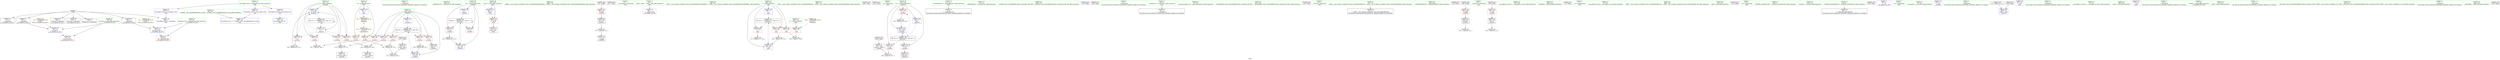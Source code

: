 digraph "SVFG" {
	label="SVFG";

	Node0x561aa743b0d0 [shape=record,color=grey,label="{NodeID: 0\nNullPtr}"];
	Node0x561aa743b0d0 -> Node0x561aa74524a0[style=solid];
	Node0x561aa743b0d0 -> Node0x561aa74525a0[style=solid];
	Node0x561aa743b0d0 -> Node0x561aa7452670[style=solid];
	Node0x561aa743b0d0 -> Node0x561aa7452740[style=solid];
	Node0x561aa743b0d0 -> Node0x561aa7452810[style=solid];
	Node0x561aa743b0d0 -> Node0x561aa74528e0[style=solid];
	Node0x561aa743b0d0 -> Node0x561aa7451430[style=solid];
	Node0x561aa74516f0 [shape=record,color=red,label="{NodeID: 97\n177\<--121\n\<--j\n_Z5solvev\n}"];
	Node0x561aa74516f0 -> Node0x561aa7454cb0[style=solid];
	Node0x561aa744eda0 [shape=record,color=green,label="{NodeID: 14\n175\<--1\n\<--dummyObj\nCan only get source location for instruction, argument, global var or function.}"];
	Node0x561aa7454b30 [shape=record,color=grey,label="{NodeID: 194\n184 = Binary(183, 155, )\n}"];
	Node0x561aa7454b30 -> Node0x561aa7456cb0[style=solid];
	Node0x561aa7451230 [shape=record,color=blue,label="{NodeID: 111\n297\<--28\nllvm.global_ctors_0\<--\nGlob }"];
	Node0x561aa744fad0 [shape=record,color=green,label="{NodeID: 28\n64\<--65\n_ZNSaIcEC1Ev\<--_ZNSaIcEC1Ev_field_insensitive\n}"];
	Node0x561aa7462c10 [shape=record,color=black,label="{NodeID: 208\nMR_8V_3 = PHI(MR_8V_5, MR_8V_2, )\npts\{118 \}\n}"];
	Node0x561aa7462c10 -> Node0x561aa74540f0[style=dashed];
	Node0x561aa7462c10 -> Node0x561aa74541c0[style=dashed];
	Node0x561aa7462c10 -> Node0x561aa7456a40[style=dashed];
	Node0x561aa7462c10 -> Node0x561aa7462c10[style=dashed];
	Node0x561aa7456ff0 [shape=record,color=blue,label="{NodeID: 125\n254\<--17\nretval\<--\nmain\n}"];
	Node0x561aa7456ff0 -> Node0x561aa7451d70[style=dashed];
	Node0x561aa7450810 [shape=record,color=green,label="{NodeID: 42\n138\<--139\n_ZNKSt7__cxx1112basic_stringIcSt11char_traitsIcESaIcEE6lengthEv\<--_ZNKSt7__cxx1112basic_stringIcSt11char_traitsIcESaIcEE6lengthEv_field_insensitive\n}"];
	Node0x561aa74525a0 [shape=record,color=black,label="{NodeID: 56\n77\<--3\n\<--dummyVal\n__cxx_global_var_init.1\n}"];
	Node0x561aa74531c0 [shape=record,color=black,label="{NodeID: 70\n172\<--170\n\<--cmp14\n_Z5solvev\n}"];
	Node0x561aa746ef60 [shape=record,color=black,label="{NodeID: 250\n211 = PHI()\n}"];
	Node0x561aa7453db0 [shape=record,color=red,label="{NodeID: 84\n135\<--16\n\<--k\n_Z5solvev\n}"];
	Node0x561aa7453db0 -> Node0x561aa745a5f0[style=solid];
	Node0x561aa743b160 [shape=record,color=green,label="{NodeID: 1\n7\<--1\n__dso_handle\<--dummyObj\nGlob }"];
	Node0x561aa74517c0 [shape=record,color=red,label="{NodeID: 98\n183\<--121\n\<--j\n_Z5solvev\n}"];
	Node0x561aa74517c0 -> Node0x561aa7454b30[style=solid];
	Node0x561aa744ee60 [shape=record,color=green,label="{NodeID: 15\n4\<--6\n_ZStL8__ioinit\<--_ZStL8__ioinit_field_insensitive\nGlob }"];
	Node0x561aa744ee60 -> Node0x561aa74536a0[style=solid];
	Node0x561aa7454cb0 [shape=record,color=grey,label="{NodeID: 195\n178 = Binary(176, 177, )\n}"];
	Node0x561aa7454cb0 -> Node0x561aa7453290[style=solid];
	Node0x561aa7451330 [shape=record,color=blue,label="{NodeID: 112\n298\<--29\nllvm.global_ctors_1\<--_GLOBAL__sub_I_SergeyRogulenko_0_0.cpp\nGlob }"];
	Node0x561aa744fbd0 [shape=record,color=green,label="{NodeID: 29\n68\<--69\n_ZNSt7__cxx1112basic_stringIcSt11char_traitsIcESaIcEEC1EPKcRKS3_\<--_ZNSt7__cxx1112basic_stringIcSt11char_traitsIcESaIcEEC1EPKcRKS3__field_insensitive\n}"];
	Node0x561aa7463110 [shape=record,color=black,label="{NodeID: 209\nMR_10V_3 = PHI(MR_10V_4, MR_10V_2, )\npts\{120 \}\n}"];
	Node0x561aa7463110 -> Node0x561aa7454290[style=dashed];
	Node0x561aa7463110 -> Node0x561aa7454360[style=dashed];
	Node0x561aa7463110 -> Node0x561aa7454430[style=dashed];
	Node0x561aa7463110 -> Node0x561aa7454500[style=dashed];
	Node0x561aa7463110 -> Node0x561aa74545d0[style=dashed];
	Node0x561aa7463110 -> Node0x561aa7456d80[style=dashed];
	Node0x561aa74570c0 [shape=record,color=blue,label="{NodeID: 126\n258\<--17\ni\<--\nmain\n}"];
	Node0x561aa74570c0 -> Node0x561aa7463b10[style=dashed];
	Node0x561aa7450910 [shape=record,color=green,label="{NodeID: 43\n146\<--147\n_ZNSt7__cxx1112basic_stringIcSt11char_traitsIcESaIcEEixEm\<--_ZNSt7__cxx1112basic_stringIcSt11char_traitsIcESaIcEEixEm_field_insensitive\n}"];
	Node0x561aa7465c90 [shape=record,color=yellow,style=double,label="{NodeID: 223\n19V_1 = ENCHI(MR_19V_0)\npts\{257 \}\nFun[main]}"];
	Node0x561aa7465c90 -> Node0x561aa7450e20[style=dashed];
	Node0x561aa7452670 [shape=record,color=black,label="{NodeID: 57\n78\<--3\n\<--dummyVal\n__cxx_global_var_init.1\n}"];
	Node0x561aa7452670 -> Node0x561aa7451530[style=solid];
	Node0x561aa746d530 [shape=record,color=black,label="{NodeID: 237\n262 = PHI()\n}"];
	Node0x561aa7453290 [shape=record,color=black,label="{NodeID: 71\n179\<--178\nconv16\<--add15\n_Z5solvev\n}"];
	Node0x561aa746f030 [shape=record,color=black,label="{NodeID: 251\n223 = PHI()\n}"];
	Node0x561aa7453e80 [shape=record,color=red,label="{NodeID: 85\n160\<--16\n\<--k\n_Z5solvev\n}"];
	Node0x561aa7453e80 -> Node0x561aa74552b0[style=solid];
	Node0x561aa743b1f0 [shape=record,color=green,label="{NodeID: 2\n11\<--1\n.str\<--dummyObj\nGlob }"];
	Node0x561aa7451890 [shape=record,color=red,label="{NodeID: 99\n195\<--123\n\<--i22\n_Z5solvev\n}"];
	Node0x561aa7451890 -> Node0x561aa74555b0[style=solid];
	Node0x561aa744ef60 [shape=record,color=green,label="{NodeID: 16\n8\<--10\n_ZL4taskB5cxx11\<--_ZL4taskB5cxx11_field_insensitive\nGlob }"];
	Node0x561aa744ef60 -> Node0x561aa74529b0[style=solid];
	Node0x561aa7454e30 [shape=record,color=grey,label="{NodeID: 196\n165 = Binary(163, 164, )\n}"];
	Node0x561aa7454e30 -> Node0x561aa7453020[style=solid];
	Node0x561aa7451430 [shape=record,color=blue, style = dotted,label="{NodeID: 113\n299\<--3\nllvm.global_ctors_2\<--dummyVal\nGlob }"];
	Node0x561aa744fcd0 [shape=record,color=green,label="{NodeID: 30\n71\<--72\n_ZNSaIcED1Ev\<--_ZNSaIcED1Ev_field_insensitive\n}"];
	Node0x561aa7463610 [shape=record,color=black,label="{NodeID: 210\nMR_12V_2 = PHI(MR_12V_6, MR_12V_1, )\npts\{122 \}\n}"];
	Node0x561aa7463610 -> Node0x561aa7456b10[style=dashed];
	Node0x561aa7463610 -> Node0x561aa7463610[style=dashed];
	Node0x561aa7457190 [shape=record,color=blue,label="{NodeID: 127\n258\<--280\ni\<--inc\nmain\n}"];
	Node0x561aa7457190 -> Node0x561aa7463b10[style=dashed];
	Node0x561aa7450a10 [shape=record,color=green,label="{NodeID: 44\n209\<--210\n_ZStlsISt11char_traitsIcEERSt13basic_ostreamIcT_ES5_PKc\<--_ZStlsISt11char_traitsIcEERSt13basic_ostreamIcT_ES5_PKc_field_insensitive\n}"];
	Node0x561aa7452740 [shape=record,color=black,label="{NodeID: 58\n80\<--3\n\<--dummyVal\n__cxx_global_var_init.1\n}"];
	Node0x561aa7452740 -> Node0x561aa74567d0[style=solid];
	Node0x561aa746e140 [shape=record,color=black,label="{NodeID: 238\n110 = PHI()\n}"];
	Node0x561aa7453360 [shape=record,color=black,label="{NodeID: 72\n197\<--196\nconv25\<--call24\n_Z5solvev\n}"];
	Node0x561aa7453360 -> Node0x561aa74555b0[style=solid];
	Node0x561aa746f130 [shape=record,color=black,label="{NodeID: 252\n226 = PHI()\n}"];
	Node0x561aa7453f50 [shape=record,color=red,label="{NodeID: 86\n84\<--59\nexn\<--exn.slot\n__cxx_global_var_init.1\n}"];
	Node0x561aa744dfa0 [shape=record,color=green,label="{NodeID: 3\n17\<--1\n\<--dummyObj\nCan only get source location for instruction, argument, global var or function.}"];
	Node0x561aa7451960 [shape=record,color=red,label="{NodeID: 100\n200\<--123\n\<--i22\n_Z5solvev\n}"];
	Node0x561aa7451960 -> Node0x561aa7453430[style=solid];
	Node0x561aa744f060 [shape=record,color=green,label="{NodeID: 17\n13\<--15\n_Z1sB5cxx11\<--_Z1sB5cxx11_field_insensitive\nGlob }"];
	Node0x561aa744f060 -> Node0x561aa7452ab0[style=solid];
	Node0x561aa7454fb0 [shape=record,color=grey,label="{NodeID: 197\n154 = Binary(153, 155, )\n}"];
	Node0x561aa7454fb0 -> Node0x561aa7456a40[style=solid];
	Node0x561aa7451530 [shape=record,color=blue,label="{NodeID: 114\n59\<--78\nexn.slot\<--\n__cxx_global_var_init.1\n}"];
	Node0x561aa7451530 -> Node0x561aa7453f50[style=dashed];
	Node0x561aa744fdd0 [shape=record,color=green,label="{NodeID: 31\n95\<--96\n__gxx_personality_v0\<--__gxx_personality_v0_field_insensitive\n}"];
	Node0x561aa7463b10 [shape=record,color=black,label="{NodeID: 211\nMR_21V_3 = PHI(MR_21V_4, MR_21V_2, )\npts\{259 \}\n}"];
	Node0x561aa7463b10 -> Node0x561aa7450ef0[style=dashed];
	Node0x561aa7463b10 -> Node0x561aa7450fc0[style=dashed];
	Node0x561aa7463b10 -> Node0x561aa7451090[style=dashed];
	Node0x561aa7463b10 -> Node0x561aa7457190[style=dashed];
	Node0x561aa7450b10 [shape=record,color=green,label="{NodeID: 45\n212\<--213\n_ZSt4endlIcSt11char_traitsIcEERSt13basic_ostreamIT_T0_ES6_\<--_ZSt4endlIcSt11char_traitsIcEERSt13basic_ostreamIT_T0_ES6__field_insensitive\n}"];
	Node0x561aa7452810 [shape=record,color=black,label="{NodeID: 59\n86\<--3\nlpad.val\<--dummyVal\n__cxx_global_var_init.1\n}"];
	Node0x561aa746e240 [shape=record,color=black,label="{NodeID: 239\n196 = PHI()\n}"];
	Node0x561aa746e240 -> Node0x561aa7453360[style=solid];
	Node0x561aa7453430 [shape=record,color=black,label="{NodeID: 73\n201\<--200\nconv28\<--\n_Z5solvev\n}"];
	Node0x561aa746f200 [shape=record,color=black,label="{NodeID: 253\n274 = PHI()\n}"];
	Node0x561aa7454020 [shape=record,color=red,label="{NodeID: 87\n85\<--61\nsel\<--ehselector.slot\n__cxx_global_var_init.1\n}"];
	Node0x561aa744e030 [shape=record,color=green,label="{NodeID: 4\n19\<--1\n_ZSt3cin\<--dummyObj\nGlob }"];
	Node0x561aa7451a30 [shape=record,color=red,label="{NodeID: 101\n218\<--123\n\<--i22\n_Z5solvev\n}"];
	Node0x561aa7451a30 -> Node0x561aa7455130[style=solid];
	Node0x561aa744f160 [shape=record,color=green,label="{NodeID: 18\n16\<--18\nk\<--k_field_insensitive\nGlob }"];
	Node0x561aa744f160 -> Node0x561aa7453db0[style=solid];
	Node0x561aa744f160 -> Node0x561aa7453e80[style=solid];
	Node0x561aa744f160 -> Node0x561aa7451160[style=solid];
	Node0x561aa7455130 [shape=record,color=grey,label="{NodeID: 198\n219 = Binary(218, 155, )\n}"];
	Node0x561aa7455130 -> Node0x561aa7456f20[style=solid];
	Node0x561aa74567d0 [shape=record,color=blue,label="{NodeID: 115\n61\<--80\nehselector.slot\<--\n__cxx_global_var_init.1\n}"];
	Node0x561aa74567d0 -> Node0x561aa7454020[style=dashed];
	Node0x561aa744fed0 [shape=record,color=green,label="{NodeID: 32\n75\<--101\n_ZNSt7__cxx1112basic_stringIcSt11char_traitsIcESaIcEED1Ev\<--_ZNSt7__cxx1112basic_stringIcSt11char_traitsIcESaIcEED1Ev_field_insensitive\n}"];
	Node0x561aa744fed0 -> Node0x561aa7452cb0[style=solid];
	Node0x561aa7450c10 [shape=record,color=green,label="{NodeID: 46\n214\<--215\n_ZNSolsEPFRSoS_E\<--_ZNSolsEPFRSoS_E_field_insensitive\n}"];
	Node0x561aa74528e0 [shape=record,color=black,label="{NodeID: 60\n87\<--3\nlpad.val1\<--dummyVal\n__cxx_global_var_init.1\n}"];
	Node0x561aa746e3a0 [shape=record,color=black,label="{NodeID: 240\n39 = PHI()\n}"];
	Node0x561aa7453500 [shape=record,color=black,label="{NodeID: 74\n204\<--203\nconv30\<--\n_Z5solvev\n}"];
	Node0x561aa7453500 -> Node0x561aa745c800[style=solid];
	Node0x561aa74540f0 [shape=record,color=red,label="{NodeID: 88\n153\<--117\n\<--res\n_Z5solvev\n}"];
	Node0x561aa74540f0 -> Node0x561aa7454fb0[style=solid];
	Node0x561aa744e890 [shape=record,color=green,label="{NodeID: 5\n20\<--1\n_ZSt4cout\<--dummyObj\nGlob }"];
	Node0x561aa7451b00 [shape=record,color=red,label="{NodeID: 102\n148\<--145\n\<--call4\n_Z5solvev\n}"];
	Node0x561aa7451b00 -> Node0x561aa7452f50[style=solid];
	Node0x561aa744f260 [shape=record,color=green,label="{NodeID: 19\n27\<--31\nllvm.global_ctors\<--llvm.global_ctors_field_insensitive\nGlob }"];
	Node0x561aa744f260 -> Node0x561aa7453ab0[style=solid];
	Node0x561aa744f260 -> Node0x561aa7453bb0[style=solid];
	Node0x561aa744f260 -> Node0x561aa7453cb0[style=solid];
	Node0x561aa74552b0 [shape=record,color=grey,label="{NodeID: 199\n161 = cmp(159, 160, )\n}"];
	Node0x561aa74568a0 [shape=record,color=blue,label="{NodeID: 116\n117\<--17\nres\<--\n_Z5solvev\n}"];
	Node0x561aa74568a0 -> Node0x561aa7462c10[style=dashed];
	Node0x561aa744ffd0 [shape=record,color=green,label="{NodeID: 33\n104\<--105\n__cxx_global_var_init.2\<--__cxx_global_var_init.2_field_insensitive\n}"];
	Node0x561aa7450d10 [shape=record,color=green,label="{NodeID: 47\n224\<--225\n_ZNSolsEi\<--_ZNSolsEi_field_insensitive\n}"];
	Node0x561aa74529b0 [shape=record,color=black,label="{NodeID: 61\n9\<--8\n\<--_ZL4taskB5cxx11\nCan only get source location for instruction, argument, global var or function.}"];
	Node0x561aa746e470 [shape=record,color=black,label="{NodeID: 241\n73 = PHI()\n}"];
	Node0x561aa74535d0 [shape=record,color=black,label="{NodeID: 75\n253\<--283\nmain_ret\<--\nmain\n}"];
	Node0x561aa74541c0 [shape=record,color=red,label="{NodeID: 89\n222\<--117\n\<--res\n_Z5solvev\n}"];
	Node0x561aa744e920 [shape=record,color=green,label="{NodeID: 6\n21\<--1\n.str.3\<--dummyObj\nGlob }"];
	Node0x561aa7451bd0 [shape=record,color=red,label="{NodeID: 103\n168\<--167\n\<--call12\n_Z5solvev\n}"];
	Node0x561aa7451bd0 -> Node0x561aa74530f0[style=solid];
	Node0x561aa744f360 [shape=record,color=green,label="{NodeID: 20\n32\<--33\n__cxx_global_var_init\<--__cxx_global_var_init_field_insensitive\n}"];
	Node0x561aa7455430 [shape=record,color=grey,label="{NodeID: 200\n141 = cmp(136, 140, )\n}"];
	Node0x561aa7456970 [shape=record,color=blue,label="{NodeID: 117\n119\<--17\ni\<--\n_Z5solvev\n}"];
	Node0x561aa7456970 -> Node0x561aa7463110[style=dashed];
	Node0x561aa74500d0 [shape=record,color=green,label="{NodeID: 34\n108\<--109\n_ZNSt7__cxx1112basic_stringIcSt11char_traitsIcESaIcEEC1Ev\<--_ZNSt7__cxx1112basic_stringIcSt11char_traitsIcESaIcEEC1Ev_field_insensitive\n}"];
	Node0x561aa7464a10 [shape=record,color=yellow,style=double,label="{NodeID: 214\n2V_1 = ENCHI(MR_2V_0)\npts\{60 \}\nFun[__cxx_global_var_init.1]}"];
	Node0x561aa7464a10 -> Node0x561aa7451530[style=dashed];
	Node0x561aa7451e30 [shape=record,color=green,label="{NodeID: 48\n251\<--252\nmain\<--main_field_insensitive\n}"];
	Node0x561aa7452ab0 [shape=record,color=black,label="{NodeID: 62\n14\<--13\n\<--_Z1sB5cxx11\nCan only get source location for instruction, argument, global var or function.}"];
	Node0x561aa746e540 [shape=record,color=black,label="{NodeID: 242\n125 = PHI()\n}"];
	Node0x561aa74536a0 [shape=record,color=purple,label="{NodeID: 76\n38\<--4\n\<--_ZStL8__ioinit\n__cxx_global_var_init\n}"];
	Node0x561aa7454290 [shape=record,color=red,label="{NodeID: 90\n134\<--119\n\<--i\n_Z5solvev\n}"];
	Node0x561aa7454290 -> Node0x561aa745a5f0[style=solid];
	Node0x561aa744e9b0 [shape=record,color=green,label="{NodeID: 7\n23\<--1\n.str.4\<--dummyObj\nGlob }"];
	Node0x561aa7451ca0 [shape=record,color=red,label="{NodeID: 104\n203\<--202\n\<--call29\n_Z5solvev\n}"];
	Node0x561aa7451ca0 -> Node0x561aa7453500[style=solid];
	Node0x561aa744f460 [shape=record,color=green,label="{NodeID: 21\n36\<--37\n_ZNSt8ios_base4InitC1Ev\<--_ZNSt8ios_base4InitC1Ev_field_insensitive\n}"];
	Node0x561aa74555b0 [shape=record,color=grey,label="{NodeID: 201\n198 = cmp(195, 197, )\n}"];
	Node0x561aa7456a40 [shape=record,color=blue,label="{NodeID: 118\n117\<--154\nres\<--inc\n_Z5solvev\n}"];
	Node0x561aa7456a40 -> Node0x561aa7462c10[style=dashed];
	Node0x561aa74501d0 [shape=record,color=green,label="{NodeID: 35\n114\<--115\n_Z5solvev\<--_Z5solvev_field_insensitive\n}"];
	Node0x561aa7465530 [shape=record,color=yellow,style=double,label="{NodeID: 215\n4V_1 = ENCHI(MR_4V_0)\npts\{62 \}\nFun[__cxx_global_var_init.1]}"];
	Node0x561aa7465530 -> Node0x561aa74567d0[style=dashed];
	Node0x561aa7451f30 [shape=record,color=green,label="{NodeID: 49\n254\<--255\nretval\<--retval_field_insensitive\nmain\n}"];
	Node0x561aa7451f30 -> Node0x561aa7451d70[style=solid];
	Node0x561aa7451f30 -> Node0x561aa7456ff0[style=solid];
	Node0x561aa7452bb0 [shape=record,color=black,label="{NodeID: 63\n40\<--41\n\<--_ZNSt8ios_base4InitD1Ev\nCan only get source location for instruction, argument, global var or function.}"];
	Node0x561aa746e6a0 [shape=record,color=black,label="{NodeID: 243\n128 = PHI()\n}"];
	Node0x561aa7453770 [shape=record,color=purple,label="{NodeID: 77\n66\<--11\n\<--.str\n__cxx_global_var_init.1\n}"];
	Node0x561aa7454360 [shape=record,color=red,label="{NodeID: 91\n143\<--119\n\<--i\n_Z5solvev\n}"];
	Node0x561aa7454360 -> Node0x561aa7452e80[style=solid];
	Node0x561aa744ea40 [shape=record,color=green,label="{NodeID: 8\n25\<--1\n.str.5\<--dummyObj\nGlob }"];
	Node0x561aa7451d70 [shape=record,color=red,label="{NodeID: 105\n283\<--254\n\<--retval\nmain\n}"];
	Node0x561aa7451d70 -> Node0x561aa74535d0[style=solid];
	Node0x561aa744f560 [shape=record,color=green,label="{NodeID: 22\n42\<--43\n__cxa_atexit\<--__cxa_atexit_field_insensitive\n}"];
	Node0x561aa745c6c0 [shape=record,color=grey,label="{NodeID: 202\n150 = cmp(149, 151, )\n}"];
	Node0x561aa7456b10 [shape=record,color=blue,label="{NodeID: 119\n121\<--17\nj\<--\n_Z5solvev\n}"];
	Node0x561aa7456b10 -> Node0x561aa74546a0[style=dashed];
	Node0x561aa7456b10 -> Node0x561aa7451620[style=dashed];
	Node0x561aa7456b10 -> Node0x561aa74516f0[style=dashed];
	Node0x561aa7456b10 -> Node0x561aa74517c0[style=dashed];
	Node0x561aa7456b10 -> Node0x561aa7456cb0[style=dashed];
	Node0x561aa7456b10 -> Node0x561aa7463610[style=dashed];
	Node0x561aa74502d0 [shape=record,color=green,label="{NodeID: 36\n117\<--118\nres\<--res_field_insensitive\n_Z5solvev\n}"];
	Node0x561aa74502d0 -> Node0x561aa74540f0[style=solid];
	Node0x561aa74502d0 -> Node0x561aa74541c0[style=solid];
	Node0x561aa74502d0 -> Node0x561aa74568a0[style=solid];
	Node0x561aa74502d0 -> Node0x561aa7456a40[style=solid];
	Node0x561aa7465610 [shape=record,color=yellow,style=double,label="{NodeID: 216\n6V_1 = ENCHI(MR_6V_0)\npts\{18 \}\nFun[_Z5solvev]}"];
	Node0x561aa7465610 -> Node0x561aa7453db0[style=dashed];
	Node0x561aa7465610 -> Node0x561aa7453e80[style=dashed];
	Node0x561aa7452000 [shape=record,color=green,label="{NodeID: 50\n256\<--257\nt\<--t_field_insensitive\nmain\n}"];
	Node0x561aa7452000 -> Node0x561aa7450e20[style=solid];
	Node0x561aa7452cb0 [shape=record,color=black,label="{NodeID: 64\n74\<--75\n\<--_ZNSt7__cxx1112basic_stringIcSt11char_traitsIcESaIcEED1Ev\nCan only get source location for instruction, argument, global var or function.}"];
	Node0x561aa746e770 [shape=record,color=black,label="{NodeID: 244\n137 = PHI()\n}"];
	Node0x561aa746e770 -> Node0x561aa7452db0[style=solid];
	Node0x561aa7453840 [shape=record,color=purple,label="{NodeID: 78\n207\<--21\n\<--.str.3\n_Z5solvev\n}"];
	Node0x561aa7454430 [shape=record,color=red,label="{NodeID: 92\n163\<--119\n\<--i\n_Z5solvev\n}"];
	Node0x561aa7454430 -> Node0x561aa7454e30[style=solid];
	Node0x561aa744ead0 [shape=record,color=green,label="{NodeID: 9\n28\<--1\n\<--dummyObj\nCan only get source location for instruction, argument, global var or function.}"];
	Node0x561aa71d39e0 [shape=record,color=black,label="{NodeID: 189\n173 = PHI(174, 175, )\n}"];
	Node0x561aa71d39e0 -> Node0x561aa7456be0[style=solid];
	Node0x561aa7450e20 [shape=record,color=red,label="{NodeID: 106\n268\<--256\n\<--t\nmain\n}"];
	Node0x561aa7450e20 -> Node0x561aa745c980[style=solid];
	Node0x561aa744f660 [shape=record,color=green,label="{NodeID: 23\n41\<--47\n_ZNSt8ios_base4InitD1Ev\<--_ZNSt8ios_base4InitD1Ev_field_insensitive\n}"];
	Node0x561aa744f660 -> Node0x561aa7452bb0[style=solid];
	Node0x561aa745c800 [shape=record,color=grey,label="{NodeID: 203\n205 = cmp(204, 171, )\n}"];
	Node0x561aa7456be0 [shape=record,color=blue,label="{NodeID: 120\n180\<--173\ncall17\<--cond\n_Z5solvev\n}"];
	Node0x561aa74503a0 [shape=record,color=green,label="{NodeID: 37\n119\<--120\ni\<--i_field_insensitive\n_Z5solvev\n}"];
	Node0x561aa74503a0 -> Node0x561aa7454290[style=solid];
	Node0x561aa74503a0 -> Node0x561aa7454360[style=solid];
	Node0x561aa74503a0 -> Node0x561aa7454430[style=solid];
	Node0x561aa74503a0 -> Node0x561aa7454500[style=solid];
	Node0x561aa74503a0 -> Node0x561aa74545d0[style=solid];
	Node0x561aa74503a0 -> Node0x561aa7456970[style=solid];
	Node0x561aa74503a0 -> Node0x561aa7456d80[style=solid];
	Node0x561aa74520d0 [shape=record,color=green,label="{NodeID: 51\n258\<--259\ni\<--i_field_insensitive\nmain\n}"];
	Node0x561aa74520d0 -> Node0x561aa7450ef0[style=solid];
	Node0x561aa74520d0 -> Node0x561aa7450fc0[style=solid];
	Node0x561aa74520d0 -> Node0x561aa7451090[style=solid];
	Node0x561aa74520d0 -> Node0x561aa74570c0[style=solid];
	Node0x561aa74520d0 -> Node0x561aa7457190[style=solid];
	Node0x561aa7452db0 [shape=record,color=black,label="{NodeID: 65\n140\<--137\nconv\<--call2\n_Z5solvev\n}"];
	Node0x561aa7452db0 -> Node0x561aa7455430[style=solid];
	Node0x561aa746e8a0 [shape=record,color=black,label="{NodeID: 245\n145 = PHI()\n}"];
	Node0x561aa746e8a0 -> Node0x561aa7451b00[style=solid];
	Node0x561aa7453910 [shape=record,color=purple,label="{NodeID: 79\n261\<--23\n\<--.str.4\nmain\n}"];
	Node0x561aa7454500 [shape=record,color=red,label="{NodeID: 93\n176\<--119\n\<--i\n_Z5solvev\n}"];
	Node0x561aa7454500 -> Node0x561aa7454cb0[style=solid];
	Node0x561aa744eb60 [shape=record,color=green,label="{NodeID: 10\n151\<--1\n\<--dummyObj\nCan only get source location for instruction, argument, global var or function.}"];
	Node0x561aa745a470 [shape=record,color=grey,label="{NodeID: 190\n190 = Binary(189, 155, )\n}"];
	Node0x561aa745a470 -> Node0x561aa7456d80[style=solid];
	Node0x561aa7450ef0 [shape=record,color=red,label="{NodeID: 107\n267\<--258\n\<--i\nmain\n}"];
	Node0x561aa7450ef0 -> Node0x561aa745c980[style=solid];
	Node0x561aa744f760 [shape=record,color=green,label="{NodeID: 24\n54\<--55\n__cxx_global_var_init.1\<--__cxx_global_var_init.1_field_insensitive\n}"];
	Node0x561aa745c980 [shape=record,color=grey,label="{NodeID: 204\n269 = cmp(267, 268, )\n}"];
	Node0x561aa7456cb0 [shape=record,color=blue,label="{NodeID: 121\n121\<--184\nj\<--inc18\n_Z5solvev\n}"];
	Node0x561aa7456cb0 -> Node0x561aa74546a0[style=dashed];
	Node0x561aa7456cb0 -> Node0x561aa7451620[style=dashed];
	Node0x561aa7456cb0 -> Node0x561aa74516f0[style=dashed];
	Node0x561aa7456cb0 -> Node0x561aa74517c0[style=dashed];
	Node0x561aa7456cb0 -> Node0x561aa7456cb0[style=dashed];
	Node0x561aa7456cb0 -> Node0x561aa7463610[style=dashed];
	Node0x561aa7450470 [shape=record,color=green,label="{NodeID: 38\n121\<--122\nj\<--j_field_insensitive\n_Z5solvev\n}"];
	Node0x561aa7450470 -> Node0x561aa74546a0[style=solid];
	Node0x561aa7450470 -> Node0x561aa7451620[style=solid];
	Node0x561aa7450470 -> Node0x561aa74516f0[style=solid];
	Node0x561aa7450470 -> Node0x561aa74517c0[style=solid];
	Node0x561aa7450470 -> Node0x561aa7456b10[style=solid];
	Node0x561aa7450470 -> Node0x561aa7456cb0[style=solid];
	Node0x561aa74521a0 [shape=record,color=green,label="{NodeID: 52\n263\<--264\nscanf\<--scanf_field_insensitive\n}"];
	Node0x561aa7452e80 [shape=record,color=black,label="{NodeID: 66\n144\<--143\nconv3\<--\n_Z5solvev\n}"];
	Node0x561aa746e9a0 [shape=record,color=black,label="{NodeID: 246\n167 = PHI()\n}"];
	Node0x561aa746e9a0 -> Node0x561aa7451bd0[style=solid];
	Node0x561aa74539e0 [shape=record,color=purple,label="{NodeID: 80\n273\<--25\n\<--.str.5\nmain\n}"];
	Node0x561aa74545d0 [shape=record,color=red,label="{NodeID: 94\n189\<--119\n\<--i\n_Z5solvev\n}"];
	Node0x561aa74545d0 -> Node0x561aa745a470[style=solid];
	Node0x561aa744ebf0 [shape=record,color=green,label="{NodeID: 11\n155\<--1\n\<--dummyObj\nCan only get source location for instruction, argument, global var or function.}"];
	Node0x561aa745a5f0 [shape=record,color=grey,label="{NodeID: 191\n136 = Binary(134, 135, )\n}"];
	Node0x561aa745a5f0 -> Node0x561aa7455430[style=solid];
	Node0x561aa7450fc0 [shape=record,color=red,label="{NodeID: 108\n271\<--258\n\<--i\nmain\n}"];
	Node0x561aa7450fc0 -> Node0x561aa7454830[style=solid];
	Node0x561aa744f860 [shape=record,color=green,label="{NodeID: 25\n57\<--58\nref.tmp\<--ref.tmp_field_insensitive\n__cxx_global_var_init.1\n}"];
	Node0x561aa745cb00 [shape=record,color=grey,label="{NodeID: 205\n170 = cmp(169, 171, )\n}"];
	Node0x561aa745cb00 -> Node0x561aa74531c0[style=solid];
	Node0x561aa7456d80 [shape=record,color=blue,label="{NodeID: 122\n119\<--190\ni\<--inc20\n_Z5solvev\n}"];
	Node0x561aa7456d80 -> Node0x561aa7463110[style=dashed];
	Node0x561aa7450540 [shape=record,color=green,label="{NodeID: 39\n123\<--124\ni22\<--i22_field_insensitive\n_Z5solvev\n}"];
	Node0x561aa7450540 -> Node0x561aa7451890[style=solid];
	Node0x561aa7450540 -> Node0x561aa7451960[style=solid];
	Node0x561aa7450540 -> Node0x561aa7451a30[style=solid];
	Node0x561aa7450540 -> Node0x561aa7456e50[style=solid];
	Node0x561aa7450540 -> Node0x561aa7456f20[style=solid];
	Node0x561aa74522a0 [shape=record,color=green,label="{NodeID: 53\n275\<--276\nprintf\<--printf_field_insensitive\n}"];
	Node0x561aa7452f50 [shape=record,color=black,label="{NodeID: 67\n149\<--148\nconv5\<--\n_Z5solvev\n}"];
	Node0x561aa7452f50 -> Node0x561aa745c6c0[style=solid];
	Node0x561aa746ecf0 [shape=record,color=black,label="{NodeID: 247\n180 = PHI()\n}"];
	Node0x561aa746ecf0 -> Node0x561aa7456be0[style=solid];
	Node0x561aa7453ab0 [shape=record,color=purple,label="{NodeID: 81\n297\<--27\nllvm.global_ctors_0\<--llvm.global_ctors\nGlob }"];
	Node0x561aa7453ab0 -> Node0x561aa7451230[style=solid];
	Node0x561aa74546a0 [shape=record,color=red,label="{NodeID: 95\n159\<--121\n\<--j\n_Z5solvev\n}"];
	Node0x561aa74546a0 -> Node0x561aa74552b0[style=solid];
	Node0x561aa744ec80 [shape=record,color=green,label="{NodeID: 12\n171\<--1\n\<--dummyObj\nCan only get source location for instruction, argument, global var or function.}"];
	Node0x561aa7454830 [shape=record,color=grey,label="{NodeID: 192\n272 = Binary(271, 155, )\n}"];
	Node0x561aa7451090 [shape=record,color=red,label="{NodeID: 109\n279\<--258\n\<--i\nmain\n}"];
	Node0x561aa7451090 -> Node0x561aa74549b0[style=solid];
	Node0x561aa744f930 [shape=record,color=green,label="{NodeID: 26\n59\<--60\nexn.slot\<--exn.slot_field_insensitive\n__cxx_global_var_init.1\n}"];
	Node0x561aa744f930 -> Node0x561aa7453f50[style=solid];
	Node0x561aa744f930 -> Node0x561aa7451530[style=solid];
	Node0x561aa7462210 [shape=record,color=black,label="{NodeID: 206\nMR_14V_3 = PHI(MR_14V_4, MR_14V_2, )\npts\{124 \}\n}"];
	Node0x561aa7462210 -> Node0x561aa7451890[style=dashed];
	Node0x561aa7462210 -> Node0x561aa7451960[style=dashed];
	Node0x561aa7462210 -> Node0x561aa7451a30[style=dashed];
	Node0x561aa7462210 -> Node0x561aa7456f20[style=dashed];
	Node0x561aa7456e50 [shape=record,color=blue,label="{NodeID: 123\n123\<--17\ni22\<--\n_Z5solvev\n}"];
	Node0x561aa7456e50 -> Node0x561aa7462210[style=dashed];
	Node0x561aa7450610 [shape=record,color=green,label="{NodeID: 40\n126\<--127\n_ZStrsIcSt11char_traitsIcESaIcEERSt13basic_istreamIT_T0_ES7_RNSt7__cxx1112basic_stringIS4_S5_T1_EE\<--_ZStrsIcSt11char_traitsIcESaIcEERSt13basic_istreamIT_T0_ES7_RNSt7__cxx1112basic_stringIS4_S5_T1_EE_field_insensitive\n}"];
	Node0x561aa74523a0 [shape=record,color=green,label="{NodeID: 54\n29\<--291\n_GLOBAL__sub_I_SergeyRogulenko_0_0.cpp\<--_GLOBAL__sub_I_SergeyRogulenko_0_0.cpp_field_insensitive\n}"];
	Node0x561aa74523a0 -> Node0x561aa7451330[style=solid];
	Node0x561aa7453020 [shape=record,color=black,label="{NodeID: 68\n166\<--165\nconv11\<--add10\n_Z5solvev\n}"];
	Node0x561aa746edc0 [shape=record,color=black,label="{NodeID: 248\n202 = PHI()\n}"];
	Node0x561aa746edc0 -> Node0x561aa7451ca0[style=solid];
	Node0x561aa7453bb0 [shape=record,color=purple,label="{NodeID: 82\n298\<--27\nllvm.global_ctors_1\<--llvm.global_ctors\nGlob }"];
	Node0x561aa7453bb0 -> Node0x561aa7451330[style=solid];
	Node0x561aa7451620 [shape=record,color=red,label="{NodeID: 96\n164\<--121\n\<--j\n_Z5solvev\n}"];
	Node0x561aa7451620 -> Node0x561aa7454e30[style=solid];
	Node0x561aa744ed10 [shape=record,color=green,label="{NodeID: 13\n174\<--1\n\<--dummyObj\nCan only get source location for instruction, argument, global var or function.}"];
	Node0x561aa74549b0 [shape=record,color=grey,label="{NodeID: 193\n280 = Binary(279, 155, )\n}"];
	Node0x561aa74549b0 -> Node0x561aa7457190[style=solid];
	Node0x561aa7451160 [shape=record,color=blue,label="{NodeID: 110\n16\<--17\nk\<--\nGlob }"];
	Node0x561aa7451160 -> Node0x561aa7465aa0[style=dashed];
	Node0x561aa744fa00 [shape=record,color=green,label="{NodeID: 27\n61\<--62\nehselector.slot\<--ehselector.slot_field_insensitive\n__cxx_global_var_init.1\n}"];
	Node0x561aa744fa00 -> Node0x561aa7454020[style=solid];
	Node0x561aa744fa00 -> Node0x561aa74567d0[style=solid];
	Node0x561aa7456f20 [shape=record,color=blue,label="{NodeID: 124\n123\<--219\ni22\<--inc37\n_Z5solvev\n}"];
	Node0x561aa7456f20 -> Node0x561aa7462210[style=dashed];
	Node0x561aa7450710 [shape=record,color=green,label="{NodeID: 41\n129\<--130\n_ZNSirsERi\<--_ZNSirsERi_field_insensitive\n}"];
	Node0x561aa7465aa0 [shape=record,color=yellow,style=double,label="{NodeID: 221\n6V_1 = ENCHI(MR_6V_0)\npts\{18 \}\nFun[main]|{<s0>24}}"];
	Node0x561aa7465aa0:s0 -> Node0x561aa7465610[style=dashed,color=red];
	Node0x561aa74524a0 [shape=record,color=black,label="{NodeID: 55\n2\<--3\ndummyVal\<--dummyVal\n}"];
	Node0x561aa74530f0 [shape=record,color=black,label="{NodeID: 69\n169\<--168\nconv13\<--\n_Z5solvev\n}"];
	Node0x561aa74530f0 -> Node0x561aa745cb00[style=solid];
	Node0x561aa746ee90 [shape=record,color=black,label="{NodeID: 249\n208 = PHI()\n}"];
	Node0x561aa7453cb0 [shape=record,color=purple,label="{NodeID: 83\n299\<--27\nllvm.global_ctors_2\<--llvm.global_ctors\nGlob }"];
	Node0x561aa7453cb0 -> Node0x561aa7451430[style=solid];
}
